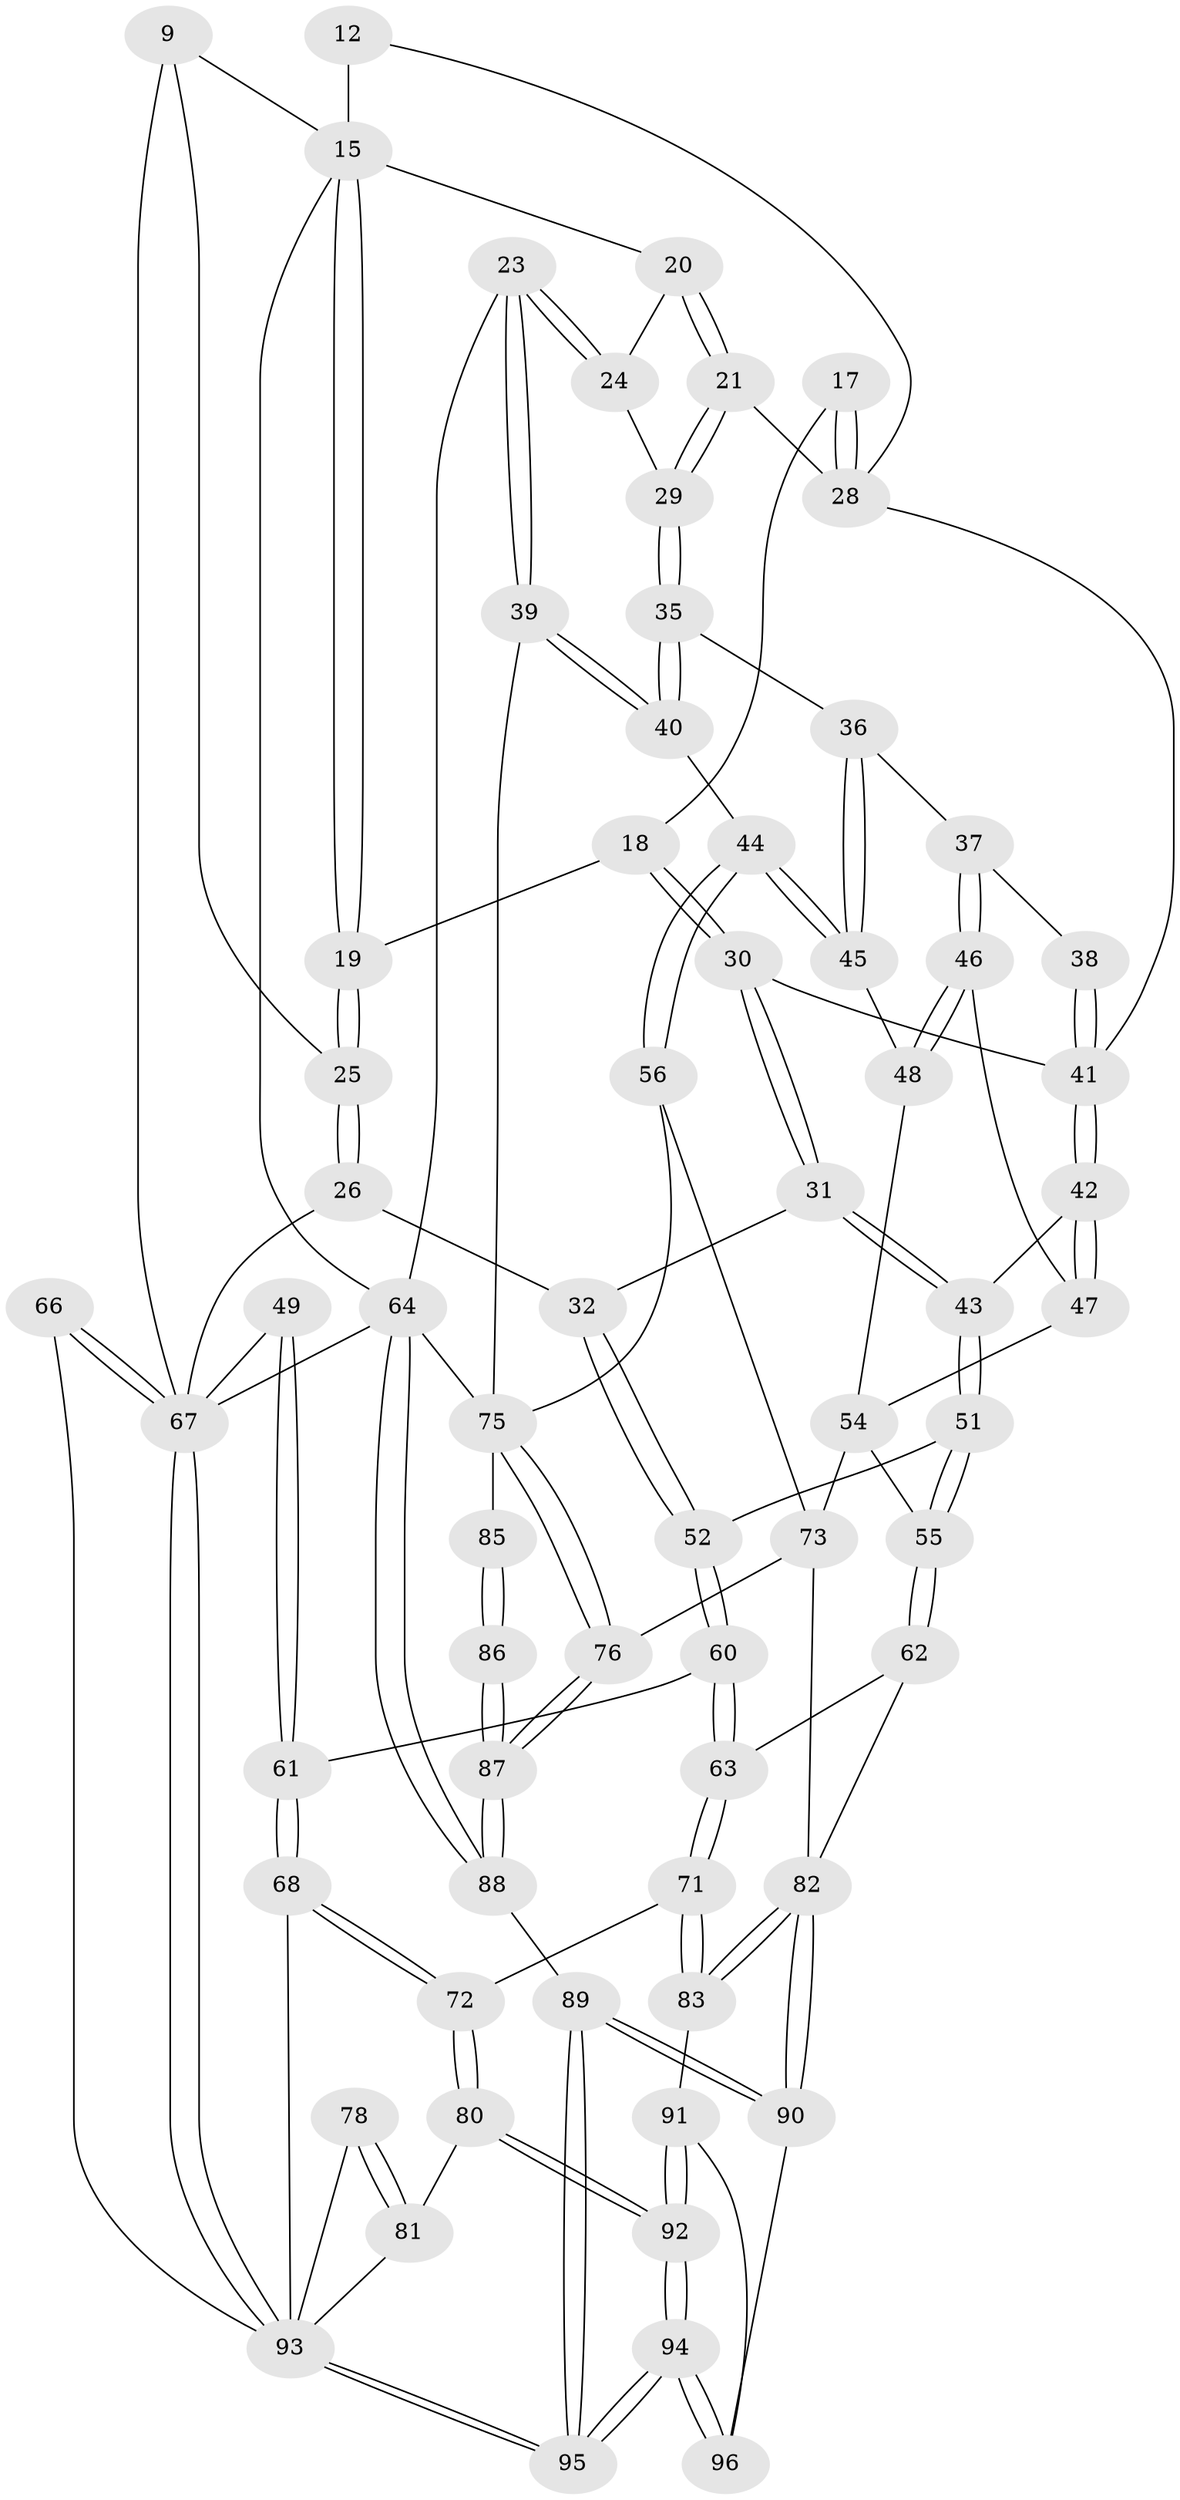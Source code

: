 // original degree distribution, {3: 0.020833333333333332, 5: 0.5208333333333334, 6: 0.21875, 4: 0.23958333333333334}
// Generated by graph-tools (version 1.1) at 2025/05/03/04/25 22:05:17]
// undirected, 67 vertices, 158 edges
graph export_dot {
graph [start="1"]
  node [color=gray90,style=filled];
  9 [pos="+0.16396737690865598+0.05819570468838122",super="+8+5"];
  12 [pos="+0.4925015005827885+0.08451964604168942",super="+11"];
  15 [pos="+0.47211496399638636+0.09482077318754661",super="+7+10"];
  17 [pos="+0.5370876239157933+0.20185357032949633"];
  18 [pos="+0.5099055619527714+0.2094927675461312"];
  19 [pos="+0.4667869891644471+0.19210156128409697"];
  20 [pos="+0.7844682070354634+0.00912579690502934"];
  21 [pos="+0.7828416225930176+0.12021272827717687"];
  23 [pos="+1+0.08526671575682178"];
  24 [pos="+1+0.16996920492815262"];
  25 [pos="+0.3068680432495558+0.21690132108288282"];
  26 [pos="+0.25254321706894006+0.3567135494525006"];
  28 [pos="+0.60007645314369+0.2617087755760006",super="+22+16"];
  29 [pos="+0.8296106492561652+0.24411552072065215"];
  30 [pos="+0.472958944655478+0.3489227437555371"];
  31 [pos="+0.3899850616791261+0.3762400953363"];
  32 [pos="+0.38200936882743625+0.37716610304848625"];
  35 [pos="+0.8289898554742562+0.2660939573641459"];
  36 [pos="+0.7727128160651149+0.31773336235266436"];
  37 [pos="+0.6985535780613384+0.3536331770940603"];
  38 [pos="+0.6985475684089083+0.35363187173539845"];
  39 [pos="+1+0.49532715018794377"];
  40 [pos="+0.9564959603917025+0.3758147735267266"];
  41 [pos="+0.5687285659838529+0.42217360053136666",super="+34+33"];
  42 [pos="+0.5671367827582291+0.486927290923078"];
  43 [pos="+0.5464055488231268+0.49534767755595793"];
  44 [pos="+0.8154139049866735+0.5041130465650155"];
  45 [pos="+0.8151646009484471+0.5039762756312814"];
  46 [pos="+0.695161629609553+0.39542082066408846"];
  47 [pos="+0.6093134391824848+0.5059376483450589"];
  48 [pos="+0.7301639272157232+0.5088037280699116"];
  49 [pos="+0.18147551657801508+0.40329643677479776"];
  51 [pos="+0.4866972143608703+0.5631935407462437"];
  52 [pos="+0.4818437204896417+0.5641915013722948"];
  54 [pos="+0.6668364218926119+0.6063462129931436",super="+53"];
  55 [pos="+0.6082194561666853+0.6391620335796164"];
  56 [pos="+0.8414483962162874+0.545020958434185"];
  60 [pos="+0.42313723240812534+0.6150471040973361"];
  61 [pos="+0.2034021961965788+0.5021179432250981"];
  62 [pos="+0.5845518568808434+0.6807971402490662"];
  63 [pos="+0.4389718801940111+0.7269750156476343"];
  64 [pos="+1+1",super="+3"];
  66 [pos="+0+0.6418335586543393"];
  67 [pos="+0+1",super="+4+50"];
  68 [pos="+0.18104415310321234+0.6334627735217939"];
  71 [pos="+0.4303395049077376+0.7465291523220323"];
  72 [pos="+0.4016803763409736+0.7618667220692547"];
  73 [pos="+0.7754887464270189+0.7255163818203229",super="+57"];
  75 [pos="+0.8309392223744352+0.7419165922983844",super="+59+65"];
  76 [pos="+0.8288049671621663+0.7426288698549562"];
  78 [pos="+0.14151595037573397+0.9040242667789097"];
  80 [pos="+0.34547345242495825+0.8469129116779024"];
  81 [pos="+0.24118746870802293+0.805958253811285",super="+77"];
  82 [pos="+0.610442748495313+0.8836694721421728",super="+74"];
  83 [pos="+0.5606848008356958+0.865598297177657"];
  85 [pos="+0.8877095000307114+0.7737078232009031",super="+84"];
  86 [pos="+0.9108141367267385+0.8877708034787818"];
  87 [pos="+0.7918782112750588+1"];
  88 [pos="+0.7857661544232369+1"];
  89 [pos="+0.7656128929764016+1"];
  90 [pos="+0.6444195587066419+0.9678168126201386"];
  91 [pos="+0.41722352764023884+0.9279272045028543"];
  92 [pos="+0.34703637376953816+0.9450803565880427"];
  93 [pos="+0+1",super="+79+70"];
  94 [pos="+0.28263490953040343+1"];
  95 [pos="+0.21280349926325623+1"];
  96 [pos="+0.4941580829277747+0.9617661325412072"];
  9 -- 25;
  9 -- 67 [weight=2];
  9 -- 15;
  12 -- 15 [weight=3];
  12 -- 28;
  15 -- 19;
  15 -- 19;
  15 -- 64;
  15 -- 20;
  17 -- 18;
  17 -- 28 [weight=2];
  17 -- 28;
  18 -- 19;
  18 -- 30;
  18 -- 30;
  19 -- 25;
  19 -- 25;
  20 -- 21;
  20 -- 21;
  20 -- 24;
  21 -- 29;
  21 -- 29;
  21 -- 28;
  23 -- 24;
  23 -- 24;
  23 -- 39;
  23 -- 39;
  23 -- 64;
  24 -- 29;
  25 -- 26;
  25 -- 26;
  26 -- 32;
  26 -- 67;
  28 -- 41;
  29 -- 35;
  29 -- 35;
  30 -- 31;
  30 -- 31;
  30 -- 41;
  31 -- 32;
  31 -- 43;
  31 -- 43;
  32 -- 52;
  32 -- 52;
  35 -- 36;
  35 -- 40;
  35 -- 40;
  36 -- 37;
  36 -- 45;
  36 -- 45;
  37 -- 38;
  37 -- 46;
  37 -- 46;
  38 -- 41 [weight=2];
  38 -- 41;
  39 -- 40;
  39 -- 40;
  39 -- 75;
  40 -- 44;
  41 -- 42;
  41 -- 42;
  42 -- 43;
  42 -- 47;
  42 -- 47;
  43 -- 51;
  43 -- 51;
  44 -- 45;
  44 -- 45;
  44 -- 56;
  44 -- 56;
  45 -- 48;
  46 -- 47;
  46 -- 48;
  46 -- 48;
  47 -- 54;
  48 -- 54;
  49 -- 61;
  49 -- 61;
  49 -- 67 [weight=2];
  51 -- 52;
  51 -- 55;
  51 -- 55;
  52 -- 60;
  52 -- 60;
  54 -- 55;
  54 -- 73;
  55 -- 62;
  55 -- 62;
  56 -- 75;
  56 -- 73;
  60 -- 61;
  60 -- 63;
  60 -- 63;
  61 -- 68;
  61 -- 68;
  62 -- 63;
  62 -- 82;
  63 -- 71;
  63 -- 71;
  64 -- 88;
  64 -- 88;
  64 -- 67 [weight=2];
  64 -- 75;
  66 -- 67 [weight=2];
  66 -- 67;
  66 -- 93;
  67 -- 93;
  67 -- 93;
  68 -- 72;
  68 -- 72;
  68 -- 93;
  71 -- 72;
  71 -- 83;
  71 -- 83;
  72 -- 80;
  72 -- 80;
  73 -- 76;
  73 -- 82;
  75 -- 76;
  75 -- 76;
  75 -- 85 [weight=2];
  76 -- 87;
  76 -- 87;
  78 -- 81 [weight=2];
  78 -- 81;
  78 -- 93;
  80 -- 81;
  80 -- 92;
  80 -- 92;
  81 -- 93;
  82 -- 83;
  82 -- 83;
  82 -- 90;
  82 -- 90;
  83 -- 91;
  85 -- 86 [weight=2];
  85 -- 86;
  86 -- 87;
  86 -- 87;
  87 -- 88;
  87 -- 88;
  88 -- 89;
  89 -- 90;
  89 -- 90;
  89 -- 95;
  89 -- 95;
  90 -- 96;
  91 -- 92;
  91 -- 92;
  91 -- 96;
  92 -- 94;
  92 -- 94;
  93 -- 95;
  93 -- 95;
  94 -- 95;
  94 -- 95;
  94 -- 96;
  94 -- 96;
}

